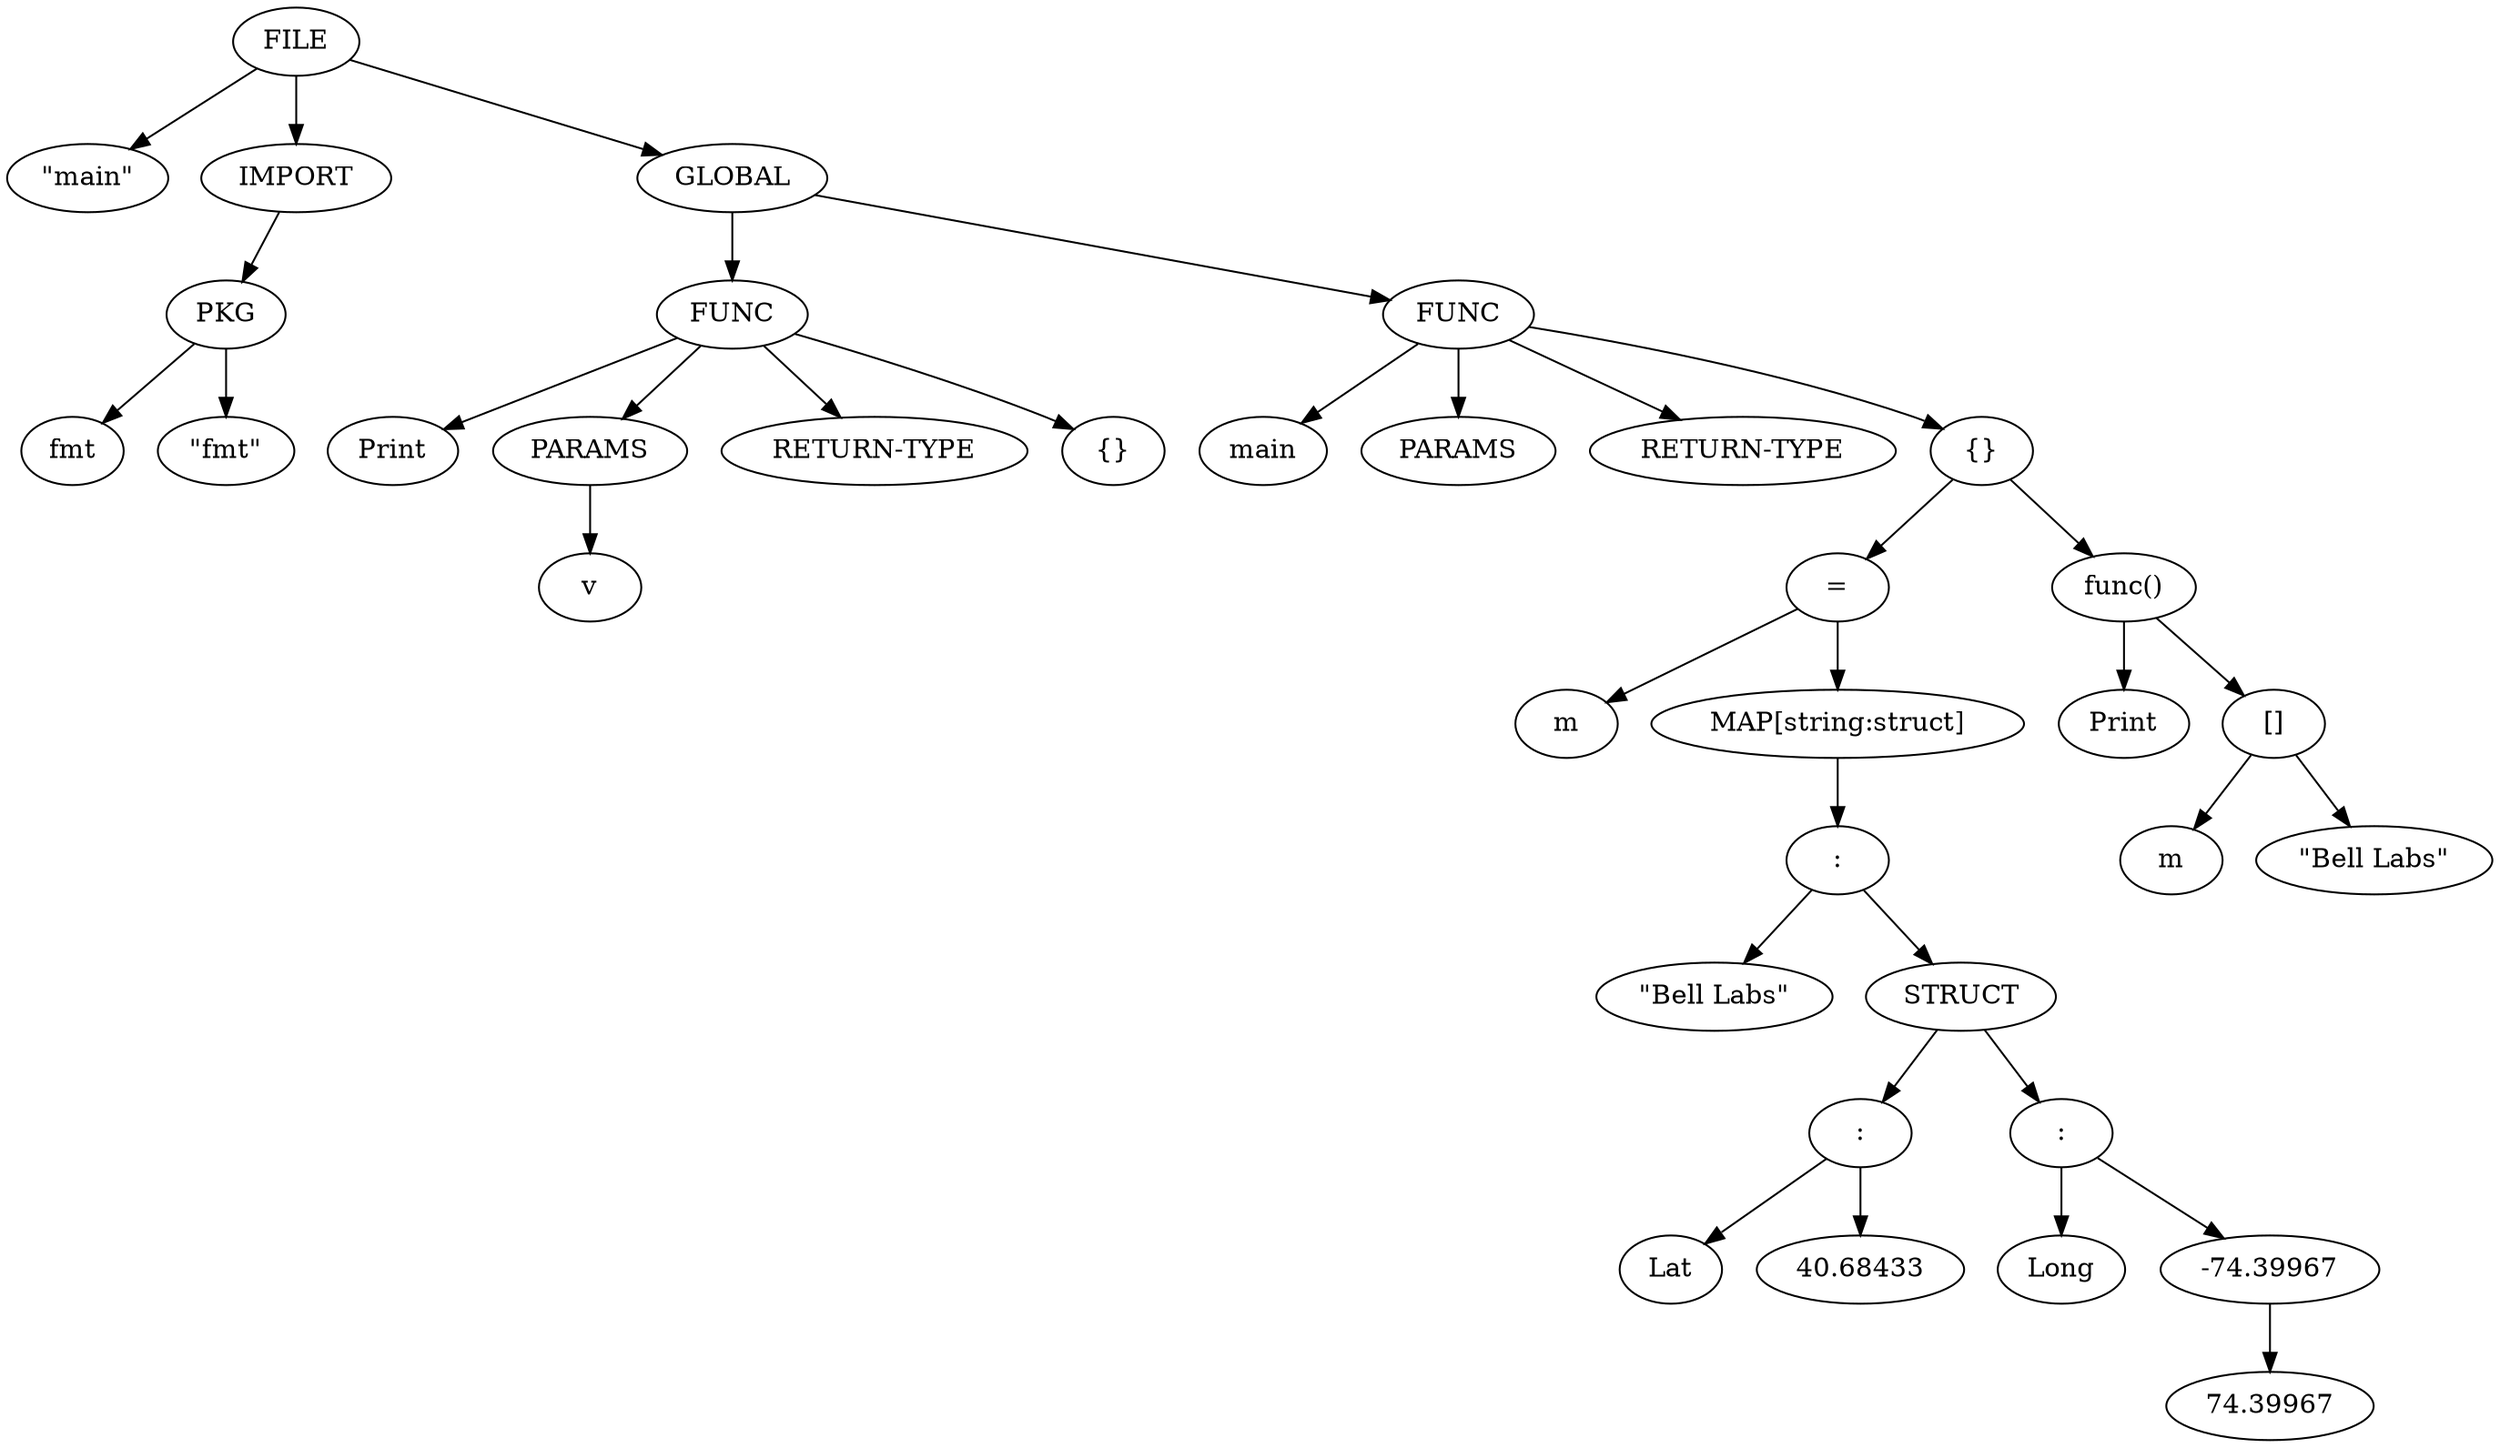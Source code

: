 digraph G {
	0 -> 1;
	0 -> 2;
	2 -> 3;
	3 -> 4;
	3 -> 5;
	0 -> 6;
	6 -> 7;
	7 -> 8;
	7 -> 9;
	9 -> 10;
	7 -> 11;
	7 -> 12;
	6 -> 13;
	13 -> 14;
	13 -> 15;
	13 -> 16;
	13 -> 17;
	17 -> 18;
	18 -> 19;
	18 -> 20;
	20 -> 21;
	21 -> 22;
	21 -> 23;
	23 -> 24;
	24 -> 25;
	24 -> 26;
	23 -> 27;
	27 -> 28;
	27 -> 29;
	29 -> 30;
	17 -> 31;
	31 -> 32;
	31 -> 33;
	33 -> 34;
	33 -> 35;
	0 [label=FILE];	1 [label="\"main\""];	2 [label="IMPORT"];	3 [label="PKG"];	4 [label="fmt"];	5 [label="\"fmt\""];	6 [label="GLOBAL"];	7 [label="FUNC"];	8 [label="Print"];	9 [label="PARAMS"];	10 [label="v"];	11 [label="RETURN-TYPE"];	12 [label="{}"];	13 [label="FUNC"];	14 [label="main"];	15 [label="PARAMS"];	16 [label="RETURN-TYPE"];	17 [label="{}"];	18 [label="="];	19 [label="m"];	20 [label="MAP[string:struct]"];	21 [label=":"];	22 [label="\"Bell Labs\""];	23 [label="STRUCT"];	24 [label=":"];	25 [label="Lat"];	26 [label="40.68433"];	27 [label=":"];	28 [label="Long"];	29 [label="-74.39967"];	30 [label="74.39967"];	31 [label="func()"];	32 [label="Print"];	33 [label="[]"];	34 [label="m"];	35 [label="\"Bell Labs\""];
}